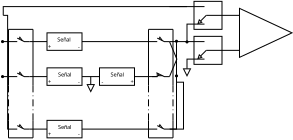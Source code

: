 <?xml version="1.0" encoding="UTF-8"?>
<dia:diagram xmlns:dia="http://www.lysator.liu.se/~alla/dia/">
  <dia:layer name="Fondo" visible="true">
    <dia:group>
      <dia:group>
        <dia:group>
          <dia:object type="Standard - Box" version="0" id="O0">
            <dia:attribute name="obj_pos">
              <dia:point val="7.5,6"/>
            </dia:attribute>
            <dia:attribute name="obj_bb">
              <dia:rectangle val="7.45,5.95;12.55,8.55"/>
            </dia:attribute>
            <dia:attribute name="elem_corner">
              <dia:point val="7.5,6"/>
            </dia:attribute>
            <dia:attribute name="elem_width">
              <dia:real val="5.0"/>
            </dia:attribute>
            <dia:attribute name="elem_height">
              <dia:real val="2.5"/>
            </dia:attribute>
            <dia:attribute name="show_background">
              <dia:boolean val="true"/>
            </dia:attribute>
          </dia:object>
          <dia:object type="Standard - Text" version="1" id="O1">
            <dia:attribute name="obj_pos">
              <dia:point val="10,7.25"/>
            </dia:attribute>
            <dia:attribute name="obj_bb">
              <dia:rectangle val="8.988,6.572;11.012,7.745"/>
            </dia:attribute>
            <dia:attribute name="text">
              <dia:composite type="text">
                <dia:attribute name="string">
                  <dia:string>#Señal#</dia:string>
                </dia:attribute>
                <dia:attribute name="font">
                  <dia:font family="sans" style="0" name="Helvetica"/>
                </dia:attribute>
                <dia:attribute name="height">
                  <dia:real val="1"/>
                </dia:attribute>
                <dia:attribute name="pos">
                  <dia:point val="10,7.25"/>
                </dia:attribute>
                <dia:attribute name="color">
                  <dia:color val="#000000"/>
                </dia:attribute>
                <dia:attribute name="alignment">
                  <dia:enum val="1"/>
                </dia:attribute>
              </dia:composite>
            </dia:attribute>
            <dia:attribute name="valign">
              <dia:enum val="3"/>
            </dia:attribute>
            <dia:connections>
              <dia:connection handle="0" to="O0" connection="8"/>
            </dia:connections>
          </dia:object>
          <dia:object type="Standard - Text" version="1" id="O2">
            <dia:attribute name="obj_pos">
              <dia:point val="7.5,8.5"/>
            </dia:attribute>
            <dia:attribute name="obj_bb">
              <dia:rectangle val="7.5,7.327;8.345,8.5"/>
            </dia:attribute>
            <dia:attribute name="text">
              <dia:composite type="text">
                <dia:attribute name="string">
                  <dia:string># +#</dia:string>
                </dia:attribute>
                <dia:attribute name="font">
                  <dia:font family="sans" style="0" name="Helvetica"/>
                </dia:attribute>
                <dia:attribute name="height">
                  <dia:real val="1"/>
                </dia:attribute>
                <dia:attribute name="pos">
                  <dia:point val="7.5,8.005"/>
                </dia:attribute>
                <dia:attribute name="color">
                  <dia:color val="#000000"/>
                </dia:attribute>
                <dia:attribute name="alignment">
                  <dia:enum val="0"/>
                </dia:attribute>
              </dia:composite>
            </dia:attribute>
            <dia:attribute name="valign">
              <dia:enum val="1"/>
            </dia:attribute>
            <dia:connections>
              <dia:connection handle="0" to="O0" connection="5"/>
            </dia:connections>
          </dia:object>
          <dia:object type="Standard - Text" version="1" id="O3">
            <dia:attribute name="obj_pos">
              <dia:point val="12.5,8.5"/>
            </dia:attribute>
            <dia:attribute name="obj_bb">
              <dia:rectangle val="11.773,7.327;12.5,8.5"/>
            </dia:attribute>
            <dia:attribute name="text">
              <dia:composite type="text">
                <dia:attribute name="string">
                  <dia:string>#-  #</dia:string>
                </dia:attribute>
                <dia:attribute name="font">
                  <dia:font family="sans" style="0" name="Helvetica"/>
                </dia:attribute>
                <dia:attribute name="height">
                  <dia:real val="1"/>
                </dia:attribute>
                <dia:attribute name="pos">
                  <dia:point val="12.5,8.005"/>
                </dia:attribute>
                <dia:attribute name="color">
                  <dia:color val="#000000"/>
                </dia:attribute>
                <dia:attribute name="alignment">
                  <dia:enum val="2"/>
                </dia:attribute>
              </dia:composite>
            </dia:attribute>
            <dia:attribute name="valign">
              <dia:enum val="1"/>
            </dia:attribute>
            <dia:connections>
              <dia:connection handle="0" to="O0" connection="7"/>
            </dia:connections>
          </dia:object>
        </dia:group>
        <dia:group>
          <dia:object type="Standard - Box" version="0" id="O4">
            <dia:attribute name="obj_pos">
              <dia:point val="7.5,18.5"/>
            </dia:attribute>
            <dia:attribute name="obj_bb">
              <dia:rectangle val="7.45,18.45;12.55,21.05"/>
            </dia:attribute>
            <dia:attribute name="elem_corner">
              <dia:point val="7.5,18.5"/>
            </dia:attribute>
            <dia:attribute name="elem_width">
              <dia:real val="5.0"/>
            </dia:attribute>
            <dia:attribute name="elem_height">
              <dia:real val="2.5"/>
            </dia:attribute>
            <dia:attribute name="show_background">
              <dia:boolean val="true"/>
            </dia:attribute>
          </dia:object>
          <dia:object type="Standard - Text" version="1" id="O5">
            <dia:attribute name="obj_pos">
              <dia:point val="10,19.75"/>
            </dia:attribute>
            <dia:attribute name="obj_bb">
              <dia:rectangle val="8.988,19.073;11.012,20.245"/>
            </dia:attribute>
            <dia:attribute name="text">
              <dia:composite type="text">
                <dia:attribute name="string">
                  <dia:string>#Señal#</dia:string>
                </dia:attribute>
                <dia:attribute name="font">
                  <dia:font family="sans" style="0" name="Helvetica"/>
                </dia:attribute>
                <dia:attribute name="height">
                  <dia:real val="1"/>
                </dia:attribute>
                <dia:attribute name="pos">
                  <dia:point val="10,19.75"/>
                </dia:attribute>
                <dia:attribute name="color">
                  <dia:color val="#000000"/>
                </dia:attribute>
                <dia:attribute name="alignment">
                  <dia:enum val="1"/>
                </dia:attribute>
              </dia:composite>
            </dia:attribute>
            <dia:attribute name="valign">
              <dia:enum val="3"/>
            </dia:attribute>
            <dia:connections>
              <dia:connection handle="0" to="O4" connection="8"/>
            </dia:connections>
          </dia:object>
          <dia:object type="Standard - Text" version="1" id="O6">
            <dia:attribute name="obj_pos">
              <dia:point val="7.5,21"/>
            </dia:attribute>
            <dia:attribute name="obj_bb">
              <dia:rectangle val="7.5,19.828;8.345,21"/>
            </dia:attribute>
            <dia:attribute name="text">
              <dia:composite type="text">
                <dia:attribute name="string">
                  <dia:string># +#</dia:string>
                </dia:attribute>
                <dia:attribute name="font">
                  <dia:font family="sans" style="0" name="Helvetica"/>
                </dia:attribute>
                <dia:attribute name="height">
                  <dia:real val="1"/>
                </dia:attribute>
                <dia:attribute name="pos">
                  <dia:point val="7.5,20.505"/>
                </dia:attribute>
                <dia:attribute name="color">
                  <dia:color val="#000000"/>
                </dia:attribute>
                <dia:attribute name="alignment">
                  <dia:enum val="0"/>
                </dia:attribute>
              </dia:composite>
            </dia:attribute>
            <dia:attribute name="valign">
              <dia:enum val="1"/>
            </dia:attribute>
            <dia:connections>
              <dia:connection handle="0" to="O4" connection="5"/>
            </dia:connections>
          </dia:object>
          <dia:object type="Standard - Text" version="1" id="O7">
            <dia:attribute name="obj_pos">
              <dia:point val="12.5,21"/>
            </dia:attribute>
            <dia:attribute name="obj_bb">
              <dia:rectangle val="11.773,19.828;12.5,21"/>
            </dia:attribute>
            <dia:attribute name="text">
              <dia:composite type="text">
                <dia:attribute name="string">
                  <dia:string>#-  #</dia:string>
                </dia:attribute>
                <dia:attribute name="font">
                  <dia:font family="sans" style="0" name="Helvetica"/>
                </dia:attribute>
                <dia:attribute name="height">
                  <dia:real val="1"/>
                </dia:attribute>
                <dia:attribute name="pos">
                  <dia:point val="12.5,20.505"/>
                </dia:attribute>
                <dia:attribute name="color">
                  <dia:color val="#000000"/>
                </dia:attribute>
                <dia:attribute name="alignment">
                  <dia:enum val="2"/>
                </dia:attribute>
              </dia:composite>
            </dia:attribute>
            <dia:attribute name="valign">
              <dia:enum val="1"/>
            </dia:attribute>
            <dia:connections>
              <dia:connection handle="0" to="O4" connection="7"/>
            </dia:connections>
          </dia:object>
        </dia:group>
        <dia:group>
          <dia:object type="Standard - Box" version="0" id="O8">
            <dia:attribute name="obj_pos">
              <dia:point val="7.5,11"/>
            </dia:attribute>
            <dia:attribute name="obj_bb">
              <dia:rectangle val="7.45,10.95;12.55,13.55"/>
            </dia:attribute>
            <dia:attribute name="elem_corner">
              <dia:point val="7.5,11"/>
            </dia:attribute>
            <dia:attribute name="elem_width">
              <dia:real val="5.0"/>
            </dia:attribute>
            <dia:attribute name="elem_height">
              <dia:real val="2.5"/>
            </dia:attribute>
            <dia:attribute name="show_background">
              <dia:boolean val="true"/>
            </dia:attribute>
          </dia:object>
          <dia:object type="Standard - Text" version="1" id="O9">
            <dia:attribute name="obj_pos">
              <dia:point val="10,12.25"/>
            </dia:attribute>
            <dia:attribute name="obj_bb">
              <dia:rectangle val="8.988,11.572;11.012,12.745"/>
            </dia:attribute>
            <dia:attribute name="text">
              <dia:composite type="text">
                <dia:attribute name="string">
                  <dia:string>#Señal#</dia:string>
                </dia:attribute>
                <dia:attribute name="font">
                  <dia:font family="sans" style="0" name="Helvetica"/>
                </dia:attribute>
                <dia:attribute name="height">
                  <dia:real val="1"/>
                </dia:attribute>
                <dia:attribute name="pos">
                  <dia:point val="10,12.25"/>
                </dia:attribute>
                <dia:attribute name="color">
                  <dia:color val="#000000"/>
                </dia:attribute>
                <dia:attribute name="alignment">
                  <dia:enum val="1"/>
                </dia:attribute>
              </dia:composite>
            </dia:attribute>
            <dia:attribute name="valign">
              <dia:enum val="3"/>
            </dia:attribute>
            <dia:connections>
              <dia:connection handle="0" to="O8" connection="8"/>
            </dia:connections>
          </dia:object>
          <dia:object type="Standard - Text" version="1" id="O10">
            <dia:attribute name="obj_pos">
              <dia:point val="7.5,13.5"/>
            </dia:attribute>
            <dia:attribute name="obj_bb">
              <dia:rectangle val="7.5,12.328;8.345,13.5"/>
            </dia:attribute>
            <dia:attribute name="text">
              <dia:composite type="text">
                <dia:attribute name="string">
                  <dia:string># +#</dia:string>
                </dia:attribute>
                <dia:attribute name="font">
                  <dia:font family="sans" style="0" name="Helvetica"/>
                </dia:attribute>
                <dia:attribute name="height">
                  <dia:real val="1"/>
                </dia:attribute>
                <dia:attribute name="pos">
                  <dia:point val="7.5,13.005"/>
                </dia:attribute>
                <dia:attribute name="color">
                  <dia:color val="#000000"/>
                </dia:attribute>
                <dia:attribute name="alignment">
                  <dia:enum val="0"/>
                </dia:attribute>
              </dia:composite>
            </dia:attribute>
            <dia:attribute name="valign">
              <dia:enum val="1"/>
            </dia:attribute>
            <dia:connections>
              <dia:connection handle="0" to="O8" connection="5"/>
            </dia:connections>
          </dia:object>
          <dia:object type="Standard - Text" version="1" id="O11">
            <dia:attribute name="obj_pos">
              <dia:point val="12.5,13.5"/>
            </dia:attribute>
            <dia:attribute name="obj_bb">
              <dia:rectangle val="11.773,12.328;12.5,13.5"/>
            </dia:attribute>
            <dia:attribute name="text">
              <dia:composite type="text">
                <dia:attribute name="string">
                  <dia:string>#-  #</dia:string>
                </dia:attribute>
                <dia:attribute name="font">
                  <dia:font family="sans" style="0" name="Helvetica"/>
                </dia:attribute>
                <dia:attribute name="height">
                  <dia:real val="1"/>
                </dia:attribute>
                <dia:attribute name="pos">
                  <dia:point val="12.5,13.005"/>
                </dia:attribute>
                <dia:attribute name="color">
                  <dia:color val="#000000"/>
                </dia:attribute>
                <dia:attribute name="alignment">
                  <dia:enum val="2"/>
                </dia:attribute>
              </dia:composite>
            </dia:attribute>
            <dia:attribute name="valign">
              <dia:enum val="1"/>
            </dia:attribute>
            <dia:connections>
              <dia:connection handle="0" to="O8" connection="7"/>
            </dia:connections>
          </dia:object>
        </dia:group>
        <dia:object type="Standard - Line" version="0" id="O12">
          <dia:attribute name="obj_pos">
            <dia:point val="12.5,12.25"/>
          </dia:attribute>
          <dia:attribute name="obj_bb">
            <dia:rectangle val="12.45,12.2;15.05,12.3"/>
          </dia:attribute>
          <dia:attribute name="conn_endpoints">
            <dia:point val="12.5,12.25"/>
            <dia:point val="15,12.25"/>
          </dia:attribute>
          <dia:attribute name="numcp">
            <dia:int val="1"/>
          </dia:attribute>
        </dia:object>
        <dia:object type="Standard - Line" version="0" id="O13">
          <dia:attribute name="obj_pos">
            <dia:point val="13.75,12.25"/>
          </dia:attribute>
          <dia:attribute name="obj_bb">
            <dia:rectangle val="12.75,12.2;14.75,14.55"/>
          </dia:attribute>
          <dia:attribute name="conn_endpoints">
            <dia:point val="13.75,12.25"/>
            <dia:point val="13.75,14.5"/>
          </dia:attribute>
          <dia:attribute name="numcp">
            <dia:int val="1"/>
          </dia:attribute>
          <dia:attribute name="end_arrow">
            <dia:enum val="2"/>
          </dia:attribute>
          <dia:attribute name="end_arrow_length">
            <dia:real val="1.0"/>
          </dia:attribute>
          <dia:attribute name="end_arrow_width">
            <dia:real val="1.0"/>
          </dia:attribute>
          <dia:connections>
            <dia:connection handle="0" to="O12" connection="0"/>
          </dia:connections>
        </dia:object>
        <dia:group>
          <dia:object type="Standard - Box" version="0" id="O14">
            <dia:attribute name="obj_pos">
              <dia:point val="15,11"/>
            </dia:attribute>
            <dia:attribute name="obj_bb">
              <dia:rectangle val="14.95,10.95;20.05,13.55"/>
            </dia:attribute>
            <dia:attribute name="elem_corner">
              <dia:point val="15,11"/>
            </dia:attribute>
            <dia:attribute name="elem_width">
              <dia:real val="5.0"/>
            </dia:attribute>
            <dia:attribute name="elem_height">
              <dia:real val="2.5"/>
            </dia:attribute>
            <dia:attribute name="show_background">
              <dia:boolean val="true"/>
            </dia:attribute>
          </dia:object>
          <dia:object type="Standard - Text" version="1" id="O15">
            <dia:attribute name="obj_pos">
              <dia:point val="17.5,12.25"/>
            </dia:attribute>
            <dia:attribute name="obj_bb">
              <dia:rectangle val="16.488,11.572;18.512,12.745"/>
            </dia:attribute>
            <dia:attribute name="text">
              <dia:composite type="text">
                <dia:attribute name="string">
                  <dia:string>#Señal#</dia:string>
                </dia:attribute>
                <dia:attribute name="font">
                  <dia:font family="sans" style="0" name="Helvetica"/>
                </dia:attribute>
                <dia:attribute name="height">
                  <dia:real val="1"/>
                </dia:attribute>
                <dia:attribute name="pos">
                  <dia:point val="17.5,12.25"/>
                </dia:attribute>
                <dia:attribute name="color">
                  <dia:color val="#000000"/>
                </dia:attribute>
                <dia:attribute name="alignment">
                  <dia:enum val="1"/>
                </dia:attribute>
              </dia:composite>
            </dia:attribute>
            <dia:attribute name="valign">
              <dia:enum val="3"/>
            </dia:attribute>
            <dia:connections>
              <dia:connection handle="0" to="O14" connection="8"/>
            </dia:connections>
          </dia:object>
          <dia:object type="Standard - Text" version="1" id="O16">
            <dia:attribute name="obj_pos">
              <dia:point val="15,13.5"/>
            </dia:attribute>
            <dia:attribute name="obj_bb">
              <dia:rectangle val="15,12.328;15.727,13.5"/>
            </dia:attribute>
            <dia:attribute name="text">
              <dia:composite type="text">
                <dia:attribute name="string">
                  <dia:string>#  -#</dia:string>
                </dia:attribute>
                <dia:attribute name="font">
                  <dia:font family="sans" style="0" name="Helvetica"/>
                </dia:attribute>
                <dia:attribute name="height">
                  <dia:real val="1"/>
                </dia:attribute>
                <dia:attribute name="pos">
                  <dia:point val="15,13.005"/>
                </dia:attribute>
                <dia:attribute name="color">
                  <dia:color val="#000000"/>
                </dia:attribute>
                <dia:attribute name="alignment">
                  <dia:enum val="0"/>
                </dia:attribute>
              </dia:composite>
            </dia:attribute>
            <dia:attribute name="valign">
              <dia:enum val="1"/>
            </dia:attribute>
            <dia:connections>
              <dia:connection handle="0" to="O14" connection="5"/>
            </dia:connections>
          </dia:object>
          <dia:object type="Standard - Text" version="1" id="O17">
            <dia:attribute name="obj_pos">
              <dia:point val="20,13.5"/>
            </dia:attribute>
            <dia:attribute name="obj_bb">
              <dia:rectangle val="19.155,12.328;20,13.5"/>
            </dia:attribute>
            <dia:attribute name="text">
              <dia:composite type="text">
                <dia:attribute name="string">
                  <dia:string>#+ #</dia:string>
                </dia:attribute>
                <dia:attribute name="font">
                  <dia:font family="sans" style="0" name="Helvetica"/>
                </dia:attribute>
                <dia:attribute name="height">
                  <dia:real val="1"/>
                </dia:attribute>
                <dia:attribute name="pos">
                  <dia:point val="20,13.005"/>
                </dia:attribute>
                <dia:attribute name="color">
                  <dia:color val="#000000"/>
                </dia:attribute>
                <dia:attribute name="alignment">
                  <dia:enum val="2"/>
                </dia:attribute>
              </dia:composite>
            </dia:attribute>
            <dia:attribute name="valign">
              <dia:enum val="1"/>
            </dia:attribute>
            <dia:connections>
              <dia:connection handle="0" to="O14" connection="7"/>
            </dia:connections>
          </dia:object>
        </dia:group>
        <dia:object type="Electric - intpos_o" version="0" id="O18">
          <dia:attribute name="obj_pos">
            <dia:point val="2.5,11"/>
          </dia:attribute>
          <dia:attribute name="obj_bb">
            <dia:rectangle val="2.465,10.965;5.035,13.7"/>
          </dia:attribute>
          <dia:attribute name="elem_corner">
            <dia:point val="2.5,11"/>
          </dia:attribute>
          <dia:attribute name="elem_width">
            <dia:real val="2.5"/>
          </dia:attribute>
          <dia:attribute name="elem_height">
            <dia:real val="2.5"/>
          </dia:attribute>
          <dia:attribute name="line_width">
            <dia:real val="0.1"/>
          </dia:attribute>
          <dia:attribute name="line_colour">
            <dia:color val="#000000"/>
          </dia:attribute>
          <dia:attribute name="fill_colour">
            <dia:color val="#ffffff"/>
          </dia:attribute>
          <dia:attribute name="show_background">
            <dia:boolean val="true"/>
          </dia:attribute>
          <dia:attribute name="line_style">
            <dia:enum val="0"/>
            <dia:real val="1"/>
          </dia:attribute>
          <dia:attribute name="text">
            <dia:composite type="text">
              <dia:attribute name="string">
                <dia:string>##</dia:string>
              </dia:attribute>
              <dia:attribute name="font">
                <dia:font family="sans" style="0" name="Helvetica"/>
              </dia:attribute>
              <dia:attribute name="height">
                <dia:real val="0.8"/>
              </dia:attribute>
              <dia:attribute name="pos">
                <dia:point val="3.75,12.9"/>
              </dia:attribute>
              <dia:attribute name="color">
                <dia:color val="#000000"/>
              </dia:attribute>
              <dia:attribute name="alignment">
                <dia:enum val="1"/>
              </dia:attribute>
            </dia:composite>
          </dia:attribute>
          <dia:attribute name="flip_horizontal">
            <dia:boolean val="false"/>
          </dia:attribute>
          <dia:attribute name="flip_vertical">
            <dia:boolean val="true"/>
          </dia:attribute>
        </dia:object>
        <dia:object type="Electric - intpos_o" version="0" id="O19">
          <dia:attribute name="obj_pos">
            <dia:point val="2.5,6"/>
          </dia:attribute>
          <dia:attribute name="obj_bb">
            <dia:rectangle val="2.465,5.965;5.035,8.7"/>
          </dia:attribute>
          <dia:attribute name="elem_corner">
            <dia:point val="2.5,6"/>
          </dia:attribute>
          <dia:attribute name="elem_width">
            <dia:real val="2.5"/>
          </dia:attribute>
          <dia:attribute name="elem_height">
            <dia:real val="2.5"/>
          </dia:attribute>
          <dia:attribute name="line_width">
            <dia:real val="0.1"/>
          </dia:attribute>
          <dia:attribute name="line_colour">
            <dia:color val="#000000"/>
          </dia:attribute>
          <dia:attribute name="fill_colour">
            <dia:color val="#ffffff"/>
          </dia:attribute>
          <dia:attribute name="show_background">
            <dia:boolean val="true"/>
          </dia:attribute>
          <dia:attribute name="line_style">
            <dia:enum val="0"/>
            <dia:real val="1"/>
          </dia:attribute>
          <dia:attribute name="text">
            <dia:composite type="text">
              <dia:attribute name="string">
                <dia:string>##</dia:string>
              </dia:attribute>
              <dia:attribute name="font">
                <dia:font family="sans" style="0" name="Helvetica"/>
              </dia:attribute>
              <dia:attribute name="height">
                <dia:real val="0.8"/>
              </dia:attribute>
              <dia:attribute name="pos">
                <dia:point val="3.75,7.9"/>
              </dia:attribute>
              <dia:attribute name="color">
                <dia:color val="#000000"/>
              </dia:attribute>
              <dia:attribute name="alignment">
                <dia:enum val="1"/>
              </dia:attribute>
            </dia:composite>
          </dia:attribute>
          <dia:attribute name="flip_horizontal">
            <dia:boolean val="false"/>
          </dia:attribute>
          <dia:attribute name="flip_vertical">
            <dia:boolean val="true"/>
          </dia:attribute>
        </dia:object>
        <dia:object type="Electric - intpos_o" version="0" id="O20">
          <dia:attribute name="obj_pos">
            <dia:point val="2.5,18.5"/>
          </dia:attribute>
          <dia:attribute name="obj_bb">
            <dia:rectangle val="2.465,18.465;5.035,21.2"/>
          </dia:attribute>
          <dia:attribute name="elem_corner">
            <dia:point val="2.5,18.5"/>
          </dia:attribute>
          <dia:attribute name="elem_width">
            <dia:real val="2.5"/>
          </dia:attribute>
          <dia:attribute name="elem_height">
            <dia:real val="2.5"/>
          </dia:attribute>
          <dia:attribute name="line_width">
            <dia:real val="0.1"/>
          </dia:attribute>
          <dia:attribute name="line_colour">
            <dia:color val="#000000"/>
          </dia:attribute>
          <dia:attribute name="fill_colour">
            <dia:color val="#ffffff"/>
          </dia:attribute>
          <dia:attribute name="show_background">
            <dia:boolean val="true"/>
          </dia:attribute>
          <dia:attribute name="line_style">
            <dia:enum val="0"/>
            <dia:real val="1"/>
          </dia:attribute>
          <dia:attribute name="text">
            <dia:composite type="text">
              <dia:attribute name="string">
                <dia:string>##</dia:string>
              </dia:attribute>
              <dia:attribute name="font">
                <dia:font family="sans" style="0" name="Helvetica"/>
              </dia:attribute>
              <dia:attribute name="height">
                <dia:real val="0.8"/>
              </dia:attribute>
              <dia:attribute name="pos">
                <dia:point val="3.75,20.4"/>
              </dia:attribute>
              <dia:attribute name="color">
                <dia:color val="#000000"/>
              </dia:attribute>
              <dia:attribute name="alignment">
                <dia:enum val="1"/>
              </dia:attribute>
            </dia:composite>
          </dia:attribute>
          <dia:attribute name="flip_horizontal">
            <dia:boolean val="false"/>
          </dia:attribute>
          <dia:attribute name="flip_vertical">
            <dia:boolean val="true"/>
          </dia:attribute>
        </dia:object>
        <dia:object type="Electric - intpos_o" version="0" id="O21">
          <dia:attribute name="obj_pos">
            <dia:point val="22.5,6"/>
          </dia:attribute>
          <dia:attribute name="obj_bb">
            <dia:rectangle val="22.465,5.965;25.035,8.7"/>
          </dia:attribute>
          <dia:attribute name="elem_corner">
            <dia:point val="22.5,6"/>
          </dia:attribute>
          <dia:attribute name="elem_width">
            <dia:real val="2.5"/>
          </dia:attribute>
          <dia:attribute name="elem_height">
            <dia:real val="2.5"/>
          </dia:attribute>
          <dia:attribute name="line_width">
            <dia:real val="0.1"/>
          </dia:attribute>
          <dia:attribute name="line_colour">
            <dia:color val="#000000"/>
          </dia:attribute>
          <dia:attribute name="fill_colour">
            <dia:color val="#ffffff"/>
          </dia:attribute>
          <dia:attribute name="show_background">
            <dia:boolean val="true"/>
          </dia:attribute>
          <dia:attribute name="line_style">
            <dia:enum val="0"/>
            <dia:real val="1"/>
          </dia:attribute>
          <dia:attribute name="text">
            <dia:composite type="text">
              <dia:attribute name="string">
                <dia:string>##</dia:string>
              </dia:attribute>
              <dia:attribute name="font">
                <dia:font family="sans" style="0" name="Helvetica"/>
              </dia:attribute>
              <dia:attribute name="height">
                <dia:real val="0.8"/>
              </dia:attribute>
              <dia:attribute name="pos">
                <dia:point val="23.75,7.9"/>
              </dia:attribute>
              <dia:attribute name="color">
                <dia:color val="#000000"/>
              </dia:attribute>
              <dia:attribute name="alignment">
                <dia:enum val="1"/>
              </dia:attribute>
            </dia:composite>
          </dia:attribute>
          <dia:attribute name="flip_horizontal">
            <dia:boolean val="false"/>
          </dia:attribute>
          <dia:attribute name="flip_vertical">
            <dia:boolean val="true"/>
          </dia:attribute>
        </dia:object>
        <dia:object type="Electric - intpos_o" version="0" id="O22">
          <dia:attribute name="obj_pos">
            <dia:point val="22.5,18.5"/>
          </dia:attribute>
          <dia:attribute name="obj_bb">
            <dia:rectangle val="22.465,18.465;25.035,21.2"/>
          </dia:attribute>
          <dia:attribute name="elem_corner">
            <dia:point val="22.5,18.5"/>
          </dia:attribute>
          <dia:attribute name="elem_width">
            <dia:real val="2.5"/>
          </dia:attribute>
          <dia:attribute name="elem_height">
            <dia:real val="2.5"/>
          </dia:attribute>
          <dia:attribute name="line_width">
            <dia:real val="0.1"/>
          </dia:attribute>
          <dia:attribute name="line_colour">
            <dia:color val="#000000"/>
          </dia:attribute>
          <dia:attribute name="fill_colour">
            <dia:color val="#ffffff"/>
          </dia:attribute>
          <dia:attribute name="show_background">
            <dia:boolean val="true"/>
          </dia:attribute>
          <dia:attribute name="line_style">
            <dia:enum val="0"/>
            <dia:real val="1"/>
          </dia:attribute>
          <dia:attribute name="text">
            <dia:composite type="text">
              <dia:attribute name="string">
                <dia:string>##</dia:string>
              </dia:attribute>
              <dia:attribute name="font">
                <dia:font family="sans" style="0" name="Helvetica"/>
              </dia:attribute>
              <dia:attribute name="height">
                <dia:real val="0.8"/>
              </dia:attribute>
              <dia:attribute name="pos">
                <dia:point val="23.75,20.4"/>
              </dia:attribute>
              <dia:attribute name="color">
                <dia:color val="#000000"/>
              </dia:attribute>
              <dia:attribute name="alignment">
                <dia:enum val="1"/>
              </dia:attribute>
            </dia:composite>
          </dia:attribute>
          <dia:attribute name="flip_horizontal">
            <dia:boolean val="false"/>
          </dia:attribute>
          <dia:attribute name="flip_vertical">
            <dia:boolean val="true"/>
          </dia:attribute>
        </dia:object>
        <dia:object type="Electric - intpos_f" version="0" id="O23">
          <dia:attribute name="obj_pos">
            <dia:point val="22.5,11"/>
          </dia:attribute>
          <dia:attribute name="obj_bb">
            <dia:rectangle val="22.465,10.965;25.035,13.535"/>
          </dia:attribute>
          <dia:attribute name="elem_corner">
            <dia:point val="22.5,11"/>
          </dia:attribute>
          <dia:attribute name="elem_width">
            <dia:real val="2.5"/>
          </dia:attribute>
          <dia:attribute name="elem_height">
            <dia:real val="2.5"/>
          </dia:attribute>
          <dia:attribute name="line_width">
            <dia:real val="0.1"/>
          </dia:attribute>
          <dia:attribute name="line_colour">
            <dia:color val="#000000"/>
          </dia:attribute>
          <dia:attribute name="fill_colour">
            <dia:color val="#ffffff"/>
          </dia:attribute>
          <dia:attribute name="show_background">
            <dia:boolean val="true"/>
          </dia:attribute>
          <dia:attribute name="line_style">
            <dia:enum val="0"/>
            <dia:real val="1"/>
          </dia:attribute>
          <dia:attribute name="text">
            <dia:composite type="text">
              <dia:attribute name="string">
                <dia:string>##</dia:string>
              </dia:attribute>
              <dia:attribute name="font">
                <dia:font family="sans" style="0" name="Helvetica"/>
              </dia:attribute>
              <dia:attribute name="height">
                <dia:real val="0.8"/>
              </dia:attribute>
              <dia:attribute name="pos">
                <dia:point val="23.75,11.5"/>
              </dia:attribute>
              <dia:attribute name="color">
                <dia:color val="#000000"/>
              </dia:attribute>
              <dia:attribute name="alignment">
                <dia:enum val="1"/>
              </dia:attribute>
            </dia:composite>
          </dia:attribute>
          <dia:attribute name="flip_horizontal">
            <dia:boolean val="false"/>
          </dia:attribute>
          <dia:attribute name="flip_vertical">
            <dia:boolean val="false"/>
          </dia:attribute>
        </dia:object>
        <dia:object type="Standard - Line" version="0" id="O24">
          <dia:attribute name="obj_pos">
            <dia:point val="5,12.25"/>
          </dia:attribute>
          <dia:attribute name="obj_bb">
            <dia:rectangle val="4.95,12.2;7.55,12.3"/>
          </dia:attribute>
          <dia:attribute name="conn_endpoints">
            <dia:point val="5,12.25"/>
            <dia:point val="7.5,12.25"/>
          </dia:attribute>
          <dia:attribute name="numcp">
            <dia:int val="1"/>
          </dia:attribute>
          <dia:connections>
            <dia:connection handle="0" to="O18" connection="1"/>
          </dia:connections>
        </dia:object>
        <dia:object type="Standard - Line" version="0" id="O25">
          <dia:attribute name="obj_pos">
            <dia:point val="5,19.75"/>
          </dia:attribute>
          <dia:attribute name="obj_bb">
            <dia:rectangle val="4.95,19.7;7.55,19.8"/>
          </dia:attribute>
          <dia:attribute name="conn_endpoints">
            <dia:point val="5,19.75"/>
            <dia:point val="7.5,19.75"/>
          </dia:attribute>
          <dia:attribute name="numcp">
            <dia:int val="1"/>
          </dia:attribute>
          <dia:connections>
            <dia:connection handle="0" to="O20" connection="1"/>
          </dia:connections>
        </dia:object>
        <dia:object type="Standard - Line" version="0" id="O26">
          <dia:attribute name="obj_pos">
            <dia:point val="12.5,19.75"/>
          </dia:attribute>
          <dia:attribute name="obj_bb">
            <dia:rectangle val="12.45,19.7;22.55,19.8"/>
          </dia:attribute>
          <dia:attribute name="conn_endpoints">
            <dia:point val="12.5,19.75"/>
            <dia:point val="22.5,19.75"/>
          </dia:attribute>
          <dia:attribute name="numcp">
            <dia:int val="1"/>
          </dia:attribute>
          <dia:connections>
            <dia:connection handle="1" to="O22" connection="0"/>
          </dia:connections>
        </dia:object>
        <dia:object type="Standard - Line" version="0" id="O27">
          <dia:attribute name="obj_pos">
            <dia:point val="20,12.25"/>
          </dia:attribute>
          <dia:attribute name="obj_bb">
            <dia:rectangle val="19.95,12.2;22.55,12.3"/>
          </dia:attribute>
          <dia:attribute name="conn_endpoints">
            <dia:point val="20,12.25"/>
            <dia:point val="22.5,12.25"/>
          </dia:attribute>
          <dia:attribute name="numcp">
            <dia:int val="1"/>
          </dia:attribute>
          <dia:connections>
            <dia:connection handle="1" to="O23" connection="0"/>
          </dia:connections>
        </dia:object>
        <dia:object type="Standard - Line" version="0" id="O28">
          <dia:attribute name="obj_pos">
            <dia:point val="5,7.25"/>
          </dia:attribute>
          <dia:attribute name="obj_bb">
            <dia:rectangle val="4.95,7.2;7.55,7.3"/>
          </dia:attribute>
          <dia:attribute name="conn_endpoints">
            <dia:point val="5,7.25"/>
            <dia:point val="7.5,7.25"/>
          </dia:attribute>
          <dia:attribute name="numcp">
            <dia:int val="1"/>
          </dia:attribute>
          <dia:connections>
            <dia:connection handle="0" to="O19" connection="1"/>
          </dia:connections>
        </dia:object>
        <dia:object type="Standard - Line" version="0" id="O29">
          <dia:attribute name="obj_pos">
            <dia:point val="12.5,7.25"/>
          </dia:attribute>
          <dia:attribute name="obj_bb">
            <dia:rectangle val="12.45,7.2;22.55,7.3"/>
          </dia:attribute>
          <dia:attribute name="conn_endpoints">
            <dia:point val="12.5,7.25"/>
            <dia:point val="22.5,7.25"/>
          </dia:attribute>
          <dia:attribute name="numcp">
            <dia:int val="1"/>
          </dia:attribute>
          <dia:connections>
            <dia:connection handle="1" to="O21" connection="0"/>
          </dia:connections>
        </dia:object>
        <dia:object type="Standard - ZigZagLine" version="1" id="O30">
          <dia:attribute name="obj_pos">
            <dia:point val="25,19.75"/>
          </dia:attribute>
          <dia:attribute name="obj_bb">
            <dia:rectangle val="24.95,6.999;26.3,19.8"/>
          </dia:attribute>
          <dia:attribute name="orth_points">
            <dia:point val="25,19.75"/>
            <dia:point val="26,19.75"/>
            <dia:point val="26,7.049"/>
          </dia:attribute>
          <dia:attribute name="orth_orient">
            <dia:enum val="0"/>
            <dia:enum val="1"/>
          </dia:attribute>
          <dia:attribute name="autorouting">
            <dia:boolean val="false"/>
          </dia:attribute>
          <dia:attribute name="end_arrow">
            <dia:enum val="8"/>
          </dia:attribute>
          <dia:attribute name="end_arrow_length">
            <dia:real val="0.3"/>
          </dia:attribute>
          <dia:attribute name="end_arrow_width">
            <dia:real val="0.3"/>
          </dia:attribute>
          <dia:connections>
            <dia:connection handle="0" to="O22" connection="1"/>
          </dia:connections>
        </dia:object>
        <dia:object type="Standard - ZigZagLine" version="1" id="O31">
          <dia:attribute name="obj_pos">
            <dia:point val="25,12.25"/>
          </dia:attribute>
          <dia:attribute name="obj_bb">
            <dia:rectangle val="24.95,7.2;26.05,12.3"/>
          </dia:attribute>
          <dia:attribute name="orth_points">
            <dia:point val="25,12.25"/>
            <dia:point val="26,12.25"/>
            <dia:point val="26,7.25"/>
            <dia:point val="25,7.25"/>
          </dia:attribute>
          <dia:attribute name="orth_orient">
            <dia:enum val="0"/>
            <dia:enum val="1"/>
            <dia:enum val="0"/>
          </dia:attribute>
          <dia:attribute name="autorouting">
            <dia:boolean val="true"/>
          </dia:attribute>
          <dia:connections>
            <dia:connection handle="0" to="O23" connection="1"/>
            <dia:connection handle="1" to="O21" connection="1"/>
          </dia:connections>
        </dia:object>
        <dia:object type="Standard - Polygon" version="0" id="O32">
          <dia:attribute name="obj_pos">
            <dia:point val="35,9.5"/>
          </dia:attribute>
          <dia:attribute name="obj_bb">
            <dia:rectangle val="34.95,2.421;42.618,9.579"/>
          </dia:attribute>
          <dia:attribute name="poly_points">
            <dia:point val="35,9.5"/>
            <dia:point val="35,2.5"/>
            <dia:point val="42.5,6"/>
          </dia:attribute>
          <dia:attribute name="show_background">
            <dia:boolean val="true"/>
          </dia:attribute>
        </dia:object>
        <dia:group>
          <dia:object type="Standard - Box" version="0" id="O33">
            <dia:attribute name="obj_pos">
              <dia:point val="28.5,6.5"/>
            </dia:attribute>
            <dia:attribute name="obj_bb">
              <dia:rectangle val="28.45,6.45;32.55,10.55"/>
            </dia:attribute>
            <dia:attribute name="elem_corner">
              <dia:point val="28.5,6.5"/>
            </dia:attribute>
            <dia:attribute name="elem_width">
              <dia:real val="4"/>
            </dia:attribute>
            <dia:attribute name="elem_height">
              <dia:real val="4.0"/>
            </dia:attribute>
            <dia:attribute name="show_background">
              <dia:boolean val="true"/>
            </dia:attribute>
          </dia:object>
          <dia:object type="Standard - Line" version="0" id="O34">
            <dia:attribute name="obj_pos">
              <dia:point val="25,7.25"/>
            </dia:attribute>
            <dia:attribute name="obj_bb">
              <dia:rectangle val="24.95,7.2;30.05,7.3"/>
            </dia:attribute>
            <dia:attribute name="conn_endpoints">
              <dia:point val="25,7.25"/>
              <dia:point val="30,7.25"/>
            </dia:attribute>
            <dia:attribute name="numcp">
              <dia:int val="1"/>
            </dia:attribute>
          </dia:object>
          <dia:object type="Standard - ZigZagLine" version="1" id="O35">
            <dia:attribute name="obj_pos">
              <dia:point val="30,9.75"/>
            </dia:attribute>
            <dia:attribute name="obj_bb">
              <dia:rectangle val="26.5,9.7;30.05,12.3"/>
            </dia:attribute>
            <dia:attribute name="orth_points">
              <dia:point val="30,9.75"/>
              <dia:point val="27.5,9.75"/>
              <dia:point val="27.5,12.25"/>
            </dia:attribute>
            <dia:attribute name="orth_orient">
              <dia:enum val="0"/>
              <dia:enum val="1"/>
            </dia:attribute>
            <dia:attribute name="autorouting">
              <dia:boolean val="true"/>
            </dia:attribute>
            <dia:attribute name="end_arrow">
              <dia:enum val="2"/>
            </dia:attribute>
            <dia:attribute name="end_arrow_length">
              <dia:real val="1.0"/>
            </dia:attribute>
            <dia:attribute name="end_arrow_width">
              <dia:real val="1.0"/>
            </dia:attribute>
          </dia:object>
          <dia:object type="Standard - Line" version="0" id="O36">
            <dia:attribute name="obj_pos">
              <dia:point val="35,8.5"/>
            </dia:attribute>
            <dia:attribute name="obj_bb">
              <dia:rectangle val="30.2,8.45;35.05,8.55"/>
            </dia:attribute>
            <dia:attribute name="conn_endpoints">
              <dia:point val="35,8.5"/>
              <dia:point val="30.25,8.5"/>
            </dia:attribute>
            <dia:attribute name="numcp">
              <dia:int val="1"/>
            </dia:attribute>
          </dia:object>
          <dia:object type="Standard - Line" version="0" id="O37">
            <dia:attribute name="obj_pos">
              <dia:point val="30.25,8.5"/>
            </dia:attribute>
            <dia:attribute name="obj_bb">
              <dia:rectangle val="28.611,8.429;30.321,10.139"/>
            </dia:attribute>
            <dia:attribute name="conn_endpoints">
              <dia:point val="30.25,8.5"/>
              <dia:point val="29,9.75"/>
            </dia:attribute>
            <dia:attribute name="numcp">
              <dia:int val="1"/>
            </dia:attribute>
            <dia:attribute name="end_arrow">
              <dia:enum val="2"/>
            </dia:attribute>
            <dia:attribute name="end_arrow_length">
              <dia:real val="0.5"/>
            </dia:attribute>
            <dia:attribute name="end_arrow_width">
              <dia:real val="0.5"/>
            </dia:attribute>
          </dia:object>
        </dia:group>
        <dia:object type="Standard - Box" version="0" id="O38">
          <dia:attribute name="obj_pos">
            <dia:point val="28.5,1.5"/>
          </dia:attribute>
          <dia:attribute name="obj_bb">
            <dia:rectangle val="28.45,1.45;32.55,5.55"/>
          </dia:attribute>
          <dia:attribute name="elem_corner">
            <dia:point val="28.5,1.5"/>
          </dia:attribute>
          <dia:attribute name="elem_width">
            <dia:real val="4"/>
          </dia:attribute>
          <dia:attribute name="elem_height">
            <dia:real val="4.0"/>
          </dia:attribute>
          <dia:attribute name="show_background">
            <dia:boolean val="true"/>
          </dia:attribute>
        </dia:object>
        <dia:object type="Standard - Line" version="0" id="O39">
          <dia:attribute name="obj_pos">
            <dia:point val="25,2.25"/>
          </dia:attribute>
          <dia:attribute name="obj_bb">
            <dia:rectangle val="24.95,2.2;30.05,2.3"/>
          </dia:attribute>
          <dia:attribute name="conn_endpoints">
            <dia:point val="25,2.25"/>
            <dia:point val="30,2.25"/>
          </dia:attribute>
          <dia:attribute name="numcp">
            <dia:int val="1"/>
          </dia:attribute>
        </dia:object>
        <dia:object type="Standard - ZigZagLine" version="1" id="O40">
          <dia:attribute name="obj_pos">
            <dia:point val="30,4.75"/>
          </dia:attribute>
          <dia:attribute name="obj_bb">
            <dia:rectangle val="27.2,4.7;30.05,7.5"/>
          </dia:attribute>
          <dia:attribute name="orth_points">
            <dia:point val="30,4.75"/>
            <dia:point val="27.5,4.75"/>
            <dia:point val="27.5,7.45"/>
          </dia:attribute>
          <dia:attribute name="orth_orient">
            <dia:enum val="0"/>
            <dia:enum val="1"/>
          </dia:attribute>
          <dia:attribute name="autorouting">
            <dia:boolean val="false"/>
          </dia:attribute>
          <dia:attribute name="end_arrow">
            <dia:enum val="8"/>
          </dia:attribute>
          <dia:attribute name="end_arrow_length">
            <dia:real val="0.3"/>
          </dia:attribute>
          <dia:attribute name="end_arrow_width">
            <dia:real val="0.3"/>
          </dia:attribute>
        </dia:object>
        <dia:object type="Standard - Line" version="0" id="O41">
          <dia:attribute name="obj_pos">
            <dia:point val="35,3.5"/>
          </dia:attribute>
          <dia:attribute name="obj_bb">
            <dia:rectangle val="30.2,3.45;35.05,3.55"/>
          </dia:attribute>
          <dia:attribute name="conn_endpoints">
            <dia:point val="35,3.5"/>
            <dia:point val="30.25,3.5"/>
          </dia:attribute>
          <dia:attribute name="numcp">
            <dia:int val="1"/>
          </dia:attribute>
        </dia:object>
        <dia:object type="Standard - Line" version="0" id="O42">
          <dia:attribute name="obj_pos">
            <dia:point val="30.25,3.5"/>
          </dia:attribute>
          <dia:attribute name="obj_bb">
            <dia:rectangle val="28.611,3.429;30.321,5.139"/>
          </dia:attribute>
          <dia:attribute name="conn_endpoints">
            <dia:point val="30.25,3.5"/>
            <dia:point val="29,4.75"/>
          </dia:attribute>
          <dia:attribute name="numcp">
            <dia:int val="1"/>
          </dia:attribute>
          <dia:attribute name="end_arrow">
            <dia:enum val="2"/>
          </dia:attribute>
          <dia:attribute name="end_arrow_length">
            <dia:real val="0.5"/>
          </dia:attribute>
          <dia:attribute name="end_arrow_width">
            <dia:real val="0.5"/>
          </dia:attribute>
        </dia:object>
        <dia:object type="Standard - ZigZagLine" version="1" id="O43">
          <dia:attribute name="obj_pos">
            <dia:point val="2.5,19.75"/>
          </dia:attribute>
          <dia:attribute name="obj_bb">
            <dia:rectangle val="1.2,3.45;2.55,19.8"/>
          </dia:attribute>
          <dia:attribute name="orth_points">
            <dia:point val="2.5,19.75"/>
            <dia:point val="1.25,19.75"/>
            <dia:point val="1.25,3.5"/>
          </dia:attribute>
          <dia:attribute name="orth_orient">
            <dia:enum val="0"/>
            <dia:enum val="1"/>
          </dia:attribute>
          <dia:attribute name="autorouting">
            <dia:boolean val="true"/>
          </dia:attribute>
          <dia:connections>
            <dia:connection handle="0" to="O20" connection="0"/>
          </dia:connections>
        </dia:object>
        <dia:object type="Standard - ZigZagLine" version="1" id="O44">
          <dia:attribute name="obj_pos">
            <dia:point val="27.5,2.25"/>
          </dia:attribute>
          <dia:attribute name="obj_bb">
            <dia:rectangle val="1.2,2.2;27.55,3.55"/>
          </dia:attribute>
          <dia:attribute name="orth_points">
            <dia:point val="27.5,2.25"/>
            <dia:point val="27.5,2.25"/>
            <dia:point val="1.25,2.25"/>
            <dia:point val="1.25,3.5"/>
          </dia:attribute>
          <dia:attribute name="orth_orient">
            <dia:enum val="1"/>
            <dia:enum val="0"/>
            <dia:enum val="1"/>
          </dia:attribute>
          <dia:attribute name="autorouting">
            <dia:boolean val="false"/>
          </dia:attribute>
          <dia:connections>
            <dia:connection handle="0" to="O39" connection="0"/>
          </dia:connections>
        </dia:object>
        <dia:object type="Standard - ZigZagLine" version="1" id="O45">
          <dia:attribute name="obj_pos">
            <dia:point val="26,12"/>
          </dia:attribute>
          <dia:attribute name="obj_bb">
            <dia:rectangle val="24.95,11.95;26.3,19.8"/>
          </dia:attribute>
          <dia:attribute name="orth_points">
            <dia:point val="26,12"/>
            <dia:point val="26,19.75"/>
            <dia:point val="25,19.75"/>
          </dia:attribute>
          <dia:attribute name="orth_orient">
            <dia:enum val="1"/>
            <dia:enum val="0"/>
          </dia:attribute>
          <dia:attribute name="autorouting">
            <dia:boolean val="true"/>
          </dia:attribute>
          <dia:attribute name="start_arrow">
            <dia:enum val="8"/>
          </dia:attribute>
          <dia:attribute name="start_arrow_length">
            <dia:real val="0.3"/>
          </dia:attribute>
          <dia:attribute name="start_arrow_width">
            <dia:real val="0.3"/>
          </dia:attribute>
          <dia:connections>
            <dia:connection handle="1" to="O22" connection="1"/>
          </dia:connections>
        </dia:object>
        <dia:object type="Standard - Line" version="0" id="O46">
          <dia:attribute name="obj_pos">
            <dia:point val="2.5,7.25"/>
          </dia:attribute>
          <dia:attribute name="obj_bb">
            <dia:rectangle val="0.95,6.95;2.55,7.55"/>
          </dia:attribute>
          <dia:attribute name="conn_endpoints">
            <dia:point val="2.5,7.25"/>
            <dia:point val="1,7.25"/>
          </dia:attribute>
          <dia:attribute name="numcp">
            <dia:int val="1"/>
          </dia:attribute>
          <dia:attribute name="end_arrow">
            <dia:enum val="8"/>
          </dia:attribute>
          <dia:attribute name="end_arrow_length">
            <dia:real val="0.3"/>
          </dia:attribute>
          <dia:attribute name="end_arrow_width">
            <dia:real val="0.3"/>
          </dia:attribute>
          <dia:connections>
            <dia:connection handle="0" to="O19" connection="0"/>
          </dia:connections>
        </dia:object>
        <dia:object type="Standard - Line" version="0" id="O47">
          <dia:attribute name="obj_pos">
            <dia:point val="2.5,12.25"/>
          </dia:attribute>
          <dia:attribute name="obj_bb">
            <dia:rectangle val="0.95,11.95;2.55,12.55"/>
          </dia:attribute>
          <dia:attribute name="conn_endpoints">
            <dia:point val="2.5,12.25"/>
            <dia:point val="1,12.25"/>
          </dia:attribute>
          <dia:attribute name="numcp">
            <dia:int val="1"/>
          </dia:attribute>
          <dia:attribute name="end_arrow">
            <dia:enum val="8"/>
          </dia:attribute>
          <dia:attribute name="end_arrow_length">
            <dia:real val="0.3"/>
          </dia:attribute>
          <dia:attribute name="end_arrow_width">
            <dia:real val="0.3"/>
          </dia:attribute>
          <dia:connections>
            <dia:connection handle="0" to="O18" connection="0"/>
          </dia:connections>
        </dia:object>
      </dia:group>
      <dia:object type="Standard - Line" version="0" id="O48">
        <dia:attribute name="obj_pos">
          <dia:point val="2,21"/>
        </dia:attribute>
        <dia:attribute name="obj_bb">
          <dia:rectangle val="1.95,20.95;5.55,21.05"/>
        </dia:attribute>
        <dia:attribute name="conn_endpoints">
          <dia:point val="2,21"/>
          <dia:point val="5.5,21"/>
        </dia:attribute>
        <dia:attribute name="numcp">
          <dia:int val="1"/>
        </dia:attribute>
      </dia:object>
      <dia:object type="Standard - Line" version="0" id="O49">
        <dia:attribute name="obj_pos">
          <dia:point val="2,5.5"/>
        </dia:attribute>
        <dia:attribute name="obj_bb">
          <dia:rectangle val="1.95,5.45;5.55,5.55"/>
        </dia:attribute>
        <dia:attribute name="conn_endpoints">
          <dia:point val="2,5.5"/>
          <dia:point val="5.5,5.5"/>
        </dia:attribute>
        <dia:attribute name="numcp">
          <dia:int val="1"/>
        </dia:attribute>
      </dia:object>
      <dia:object type="Standard - Line" version="0" id="O50">
        <dia:attribute name="obj_pos">
          <dia:point val="22,5.5"/>
        </dia:attribute>
        <dia:attribute name="obj_bb">
          <dia:rectangle val="21.95,5.45;25.55,5.55"/>
        </dia:attribute>
        <dia:attribute name="conn_endpoints">
          <dia:point val="22,5.5"/>
          <dia:point val="25.5,5.5"/>
        </dia:attribute>
        <dia:attribute name="numcp">
          <dia:int val="1"/>
        </dia:attribute>
      </dia:object>
      <dia:object type="Standard - Line" version="0" id="O51">
        <dia:attribute name="obj_pos">
          <dia:point val="22,21"/>
        </dia:attribute>
        <dia:attribute name="obj_bb">
          <dia:rectangle val="21.95,20.95;25.55,21.05"/>
        </dia:attribute>
        <dia:attribute name="conn_endpoints">
          <dia:point val="22,21"/>
          <dia:point val="25.5,21"/>
        </dia:attribute>
        <dia:attribute name="numcp">
          <dia:int val="1"/>
        </dia:attribute>
      </dia:object>
      <dia:object type="Standard - Line" version="0" id="O52">
        <dia:attribute name="obj_pos">
          <dia:point val="5.5,21"/>
        </dia:attribute>
        <dia:attribute name="obj_bb">
          <dia:rectangle val="5.45,18.45;5.55,21.05"/>
        </dia:attribute>
        <dia:attribute name="conn_endpoints">
          <dia:point val="5.5,21"/>
          <dia:point val="5.5,18.5"/>
        </dia:attribute>
        <dia:attribute name="numcp">
          <dia:int val="1"/>
        </dia:attribute>
      </dia:object>
      <dia:object type="Standard - Line" version="0" id="O53">
        <dia:attribute name="obj_pos">
          <dia:point val="2,21"/>
        </dia:attribute>
        <dia:attribute name="obj_bb">
          <dia:rectangle val="1.95,18.45;2.05,21.05"/>
        </dia:attribute>
        <dia:attribute name="conn_endpoints">
          <dia:point val="2,21"/>
          <dia:point val="2,18.5"/>
        </dia:attribute>
        <dia:attribute name="numcp">
          <dia:int val="1"/>
        </dia:attribute>
      </dia:object>
      <dia:object type="Standard - Line" version="0" id="O54">
        <dia:attribute name="obj_pos">
          <dia:point val="2,5.5"/>
        </dia:attribute>
        <dia:attribute name="obj_bb">
          <dia:rectangle val="1.95,5.45;2.05,13.55"/>
        </dia:attribute>
        <dia:attribute name="conn_endpoints">
          <dia:point val="2,5.5"/>
          <dia:point val="2,13.5"/>
        </dia:attribute>
        <dia:attribute name="numcp">
          <dia:int val="1"/>
        </dia:attribute>
      </dia:object>
      <dia:object type="Standard - Line" version="0" id="O55">
        <dia:attribute name="obj_pos">
          <dia:point val="5.5,5.5"/>
        </dia:attribute>
        <dia:attribute name="obj_bb">
          <dia:rectangle val="5.45,5.45;5.55,13.55"/>
        </dia:attribute>
        <dia:attribute name="conn_endpoints">
          <dia:point val="5.5,5.5"/>
          <dia:point val="5.5,13.5"/>
        </dia:attribute>
        <dia:attribute name="numcp">
          <dia:int val="1"/>
        </dia:attribute>
      </dia:object>
      <dia:object type="Standard - Line" version="0" id="O56">
        <dia:attribute name="obj_pos">
          <dia:point val="22,5.5"/>
        </dia:attribute>
        <dia:attribute name="obj_bb">
          <dia:rectangle val="21.95,5.45;22.05,13.55"/>
        </dia:attribute>
        <dia:attribute name="conn_endpoints">
          <dia:point val="22,5.5"/>
          <dia:point val="22,13.5"/>
        </dia:attribute>
        <dia:attribute name="numcp">
          <dia:int val="1"/>
        </dia:attribute>
      </dia:object>
      <dia:object type="Standard - Line" version="0" id="O57">
        <dia:attribute name="obj_pos">
          <dia:point val="25.5,5.5"/>
        </dia:attribute>
        <dia:attribute name="obj_bb">
          <dia:rectangle val="25.45,5.45;25.55,13.55"/>
        </dia:attribute>
        <dia:attribute name="conn_endpoints">
          <dia:point val="25.5,5.5"/>
          <dia:point val="25.5,13.5"/>
        </dia:attribute>
        <dia:attribute name="numcp">
          <dia:int val="1"/>
        </dia:attribute>
      </dia:object>
      <dia:object type="Standard - Line" version="0" id="O58">
        <dia:attribute name="obj_pos">
          <dia:point val="22,21"/>
        </dia:attribute>
        <dia:attribute name="obj_bb">
          <dia:rectangle val="21.95,18.45;22.05,21.05"/>
        </dia:attribute>
        <dia:attribute name="conn_endpoints">
          <dia:point val="22,21"/>
          <dia:point val="22,18.5"/>
        </dia:attribute>
        <dia:attribute name="numcp">
          <dia:int val="1"/>
        </dia:attribute>
      </dia:object>
      <dia:object type="Standard - Line" version="0" id="O59">
        <dia:attribute name="obj_pos">
          <dia:point val="25.5,21"/>
        </dia:attribute>
        <dia:attribute name="obj_bb">
          <dia:rectangle val="25.45,18.45;25.55,21.05"/>
        </dia:attribute>
        <dia:attribute name="conn_endpoints">
          <dia:point val="25.5,21"/>
          <dia:point val="25.5,18.5"/>
        </dia:attribute>
        <dia:attribute name="numcp">
          <dia:int val="1"/>
        </dia:attribute>
      </dia:object>
      <dia:object type="Standard - Line" version="0" id="O60">
        <dia:attribute name="obj_pos">
          <dia:point val="22,13.5"/>
        </dia:attribute>
        <dia:attribute name="obj_bb">
          <dia:rectangle val="21.95,13.45;22.05,18.55"/>
        </dia:attribute>
        <dia:attribute name="conn_endpoints">
          <dia:point val="22,13.5"/>
          <dia:point val="22,18.5"/>
        </dia:attribute>
        <dia:attribute name="numcp">
          <dia:int val="1"/>
        </dia:attribute>
        <dia:attribute name="line_style">
          <dia:enum val="2"/>
        </dia:attribute>
      </dia:object>
      <dia:object type="Standard - Line" version="0" id="O61">
        <dia:attribute name="obj_pos">
          <dia:point val="25.5,13.5"/>
        </dia:attribute>
        <dia:attribute name="obj_bb">
          <dia:rectangle val="25.45,13.45;25.55,18.55"/>
        </dia:attribute>
        <dia:attribute name="conn_endpoints">
          <dia:point val="25.5,13.5"/>
          <dia:point val="25.5,18.5"/>
        </dia:attribute>
        <dia:attribute name="numcp">
          <dia:int val="1"/>
        </dia:attribute>
        <dia:attribute name="line_style">
          <dia:enum val="2"/>
        </dia:attribute>
      </dia:object>
      <dia:object type="Standard - Line" version="0" id="O62">
        <dia:attribute name="obj_pos">
          <dia:point val="5.5,13.5"/>
        </dia:attribute>
        <dia:attribute name="obj_bb">
          <dia:rectangle val="5.45,13.45;5.55,18.55"/>
        </dia:attribute>
        <dia:attribute name="conn_endpoints">
          <dia:point val="5.5,13.5"/>
          <dia:point val="5.5,18.5"/>
        </dia:attribute>
        <dia:attribute name="numcp">
          <dia:int val="1"/>
        </dia:attribute>
        <dia:attribute name="line_style">
          <dia:enum val="2"/>
        </dia:attribute>
      </dia:object>
      <dia:object type="Standard - Line" version="0" id="O63">
        <dia:attribute name="obj_pos">
          <dia:point val="2,13.5"/>
        </dia:attribute>
        <dia:attribute name="obj_bb">
          <dia:rectangle val="1.95,13.45;2.05,18.55"/>
        </dia:attribute>
        <dia:attribute name="conn_endpoints">
          <dia:point val="2,13.5"/>
          <dia:point val="2,18.5"/>
        </dia:attribute>
        <dia:attribute name="numcp">
          <dia:int val="1"/>
        </dia:attribute>
        <dia:attribute name="line_style">
          <dia:enum val="2"/>
        </dia:attribute>
      </dia:object>
    </dia:group>
  </dia:layer>
</dia:diagram>
